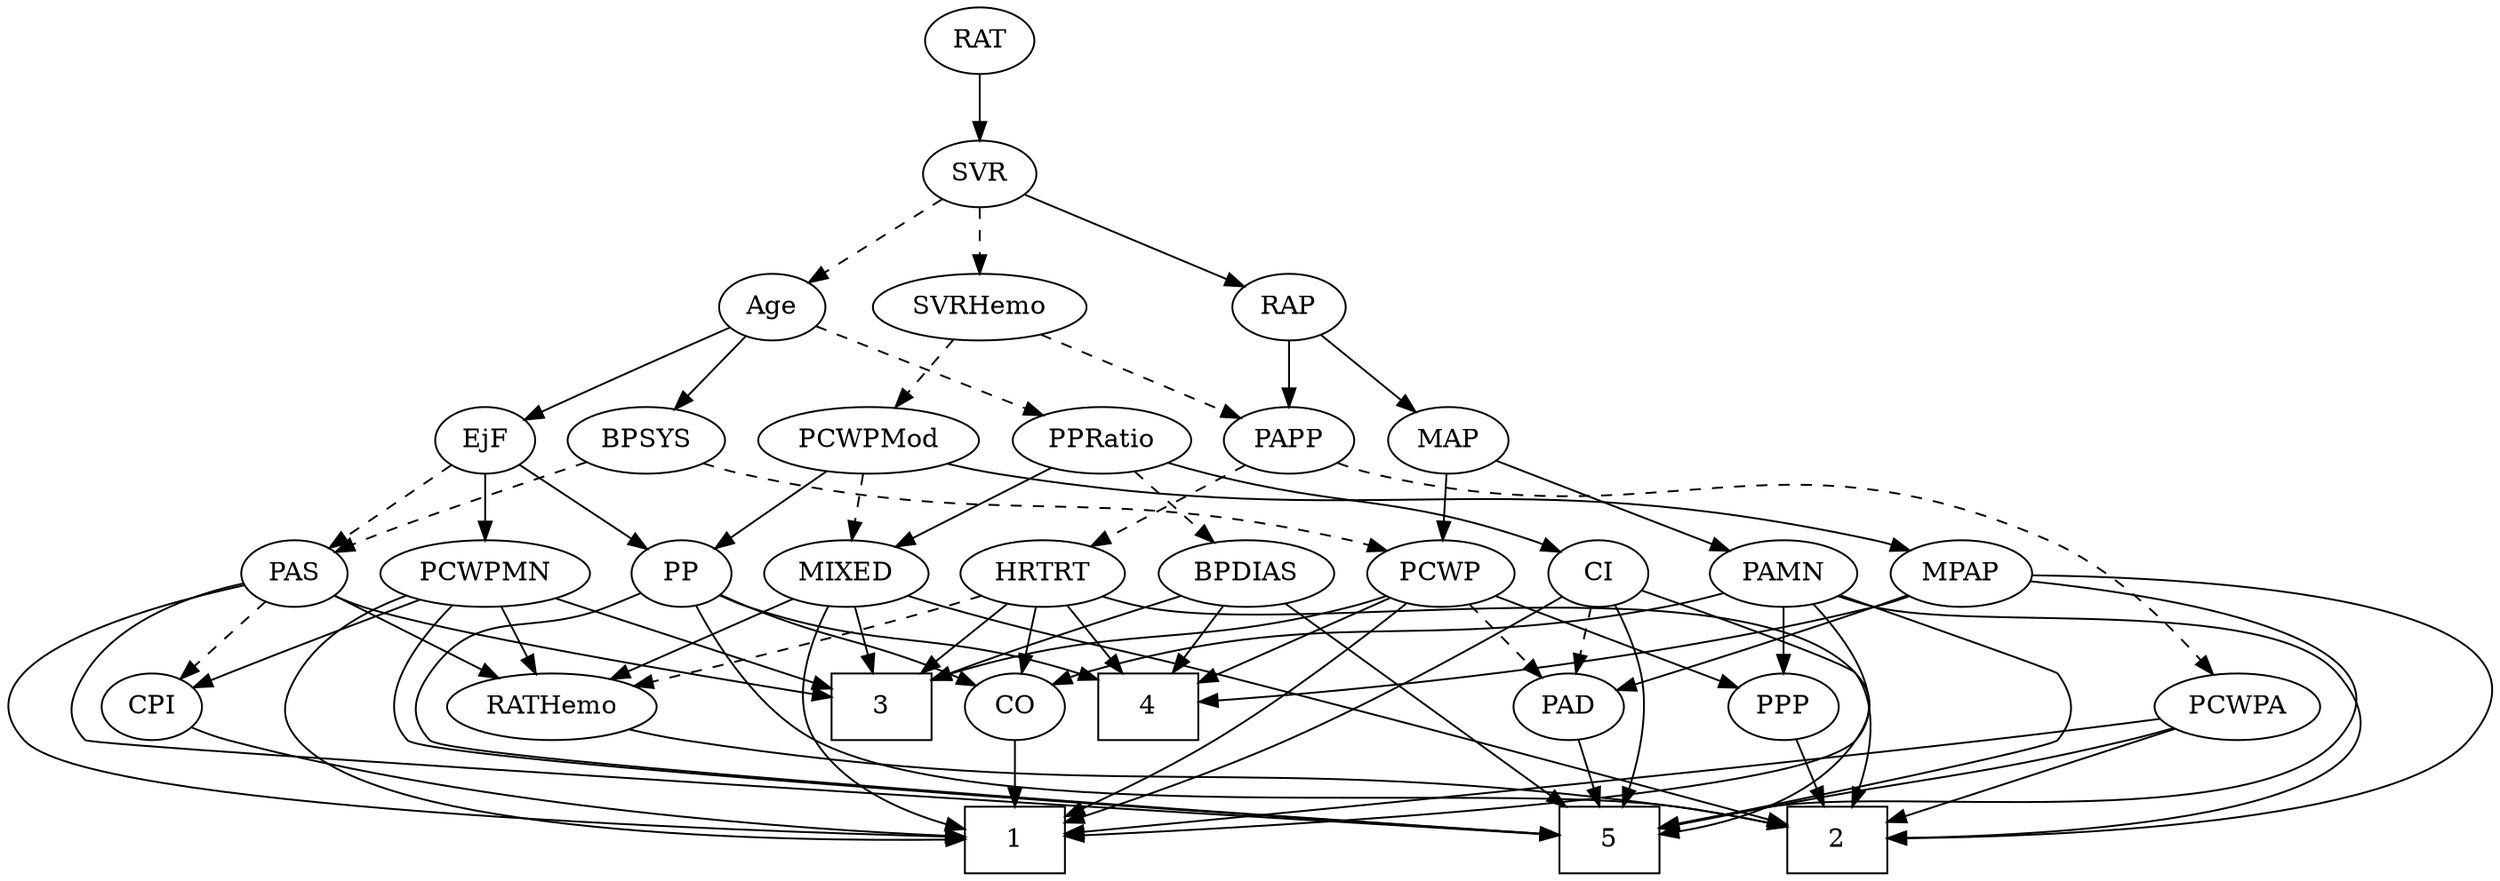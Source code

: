 strict digraph {
	graph [bb="0,0,1311.8,468"];
	node [label="\N"];
	1	[height=0.5,
		pos="528.19,18",
		shape=box,
		width=0.75];
	2	[height=0.5,
		pos="965.19,18",
		shape=box,
		width=0.75];
	3	[height=0.5,
		pos="456.19,90",
		shape=box,
		width=0.75];
	4	[height=0.5,
		pos="600.19,90",
		shape=box,
		width=0.75];
	5	[height=0.5,
		pos="846.19,18",
		shape=box,
		width=0.75];
	Age	[height=0.5,
		pos="411.19,306",
		width=0.75];
	EjF	[height=0.5,
		pos="269.19,234",
		width=0.75];
	Age -> EjF	[pos="e,290.6,245.55 389.93,294.52 365.99,282.72 326.87,263.43 299.67,250.03",
		style=solid];
	BPSYS	[height=0.5,
		pos="353.19,234",
		width=1.0471];
	Age -> BPSYS	[pos="e,366.56,251.13 398.61,289.81 391.14,280.8 381.51,269.18 373.04,258.95",
		style=solid];
	PPRatio	[height=0.5,
		pos="571.19,234",
		width=1.1013];
	Age -> PPRatio	[pos="e,543.65,247.05 433.1,295.41 459.17,284.01 503.07,264.8 534.38,251.11",
		style=dashed];
	PAS	[height=0.5,
		pos="173.19,162",
		width=0.75];
	EjF -> PAS	[pos="e,190.69,175.76 251.58,220.16 236.83,209.41 215.58,193.91 198.92,181.76",
		style=dashed];
	PCWPMN	[height=0.5,
		pos="268.19,162",
		width=1.3902];
	EjF -> PCWPMN	[pos="e,268.44,180.1 268.95,215.7 268.83,207.98 268.7,198.71 268.58,190.11",
		style=solid];
	PP	[height=0.5,
		pos="363.19,162",
		width=0.75];
	EjF -> PP	[pos="e,345.91,175.87 286.87,219.83 301.14,209.21 321.42,194.11 337.48,182.15",
		style=solid];
	RAP	[height=0.5,
		pos="660.19,306",
		width=0.77632];
	MAP	[height=0.5,
		pos="741.19,234",
		width=0.84854];
	RAP -> MAP	[pos="e,724.67,249.28 676.2,291.17 687.8,281.14 703.71,267.39 716.88,256.01",
		style=solid];
	PAPP	[height=0.5,
		pos="660.19,234",
		width=0.88464];
	RAP -> PAPP	[pos="e,660.19,252.1 660.19,287.7 660.19,279.98 660.19,270.71 660.19,262.11",
		style=solid];
	MIXED	[height=0.5,
		pos="448.19,162",
		width=1.1193];
	MIXED -> 1	[pos="e,500.99,23.922 435.44,144.87 422.36,126.21 405.8,95.095 420.19,72 435.63,47.229 466.4,33.709 491.15,26.537",
		style=solid];
	MIXED -> 2	[pos="e,937.92,26.484 478.65,150.01 484.76,147.92 491.16,145.82 497.19,144 558.28,125.53 574.5,124.33 636.19,108 742.17,79.942 867.08,\
45.878 928.01,29.199",
		style=solid];
	MIXED -> 3	[pos="e,454.24,108.1 450.17,143.7 451.05,135.98 452.11,126.71 453.09,118.11",
		style=solid];
	RATHemo	[height=0.5,
		pos="286.19,90",
		width=1.3721];
	MIXED -> RATHemo	[pos="e,316.71,104.18 420.34,148.97 394.42,137.76 355.48,120.94 326.22,108.3",
		style=solid];
	MPAP	[height=0.5,
		pos="1027.2,162",
		width=0.97491];
	MPAP -> 2	[pos="e,992.36,18.998 1062.5,161.04 1150.1,159.99 1365.5,149.65 1299.2,72 1261.4,27.756 1082,20.252 1002.8,19.119",
		style=solid];
	MPAP -> 4	[pos="e,627.54,92.609 1001,149.74 995.21,147.58 989.06,145.52 983.19,144 859.2,111.93 707.29,98.223 637.95,93.322",
		style=solid];
	MPAP -> 5	[pos="e,873.38,25.156 1061.5,158.04 1131,150.8 1278.3,128.46 1228.2,72 1183.8,21.929 995.25,46.723 929.19,36 914.12,33.554 897.63,30.296 \
883.34,27.287",
		style=solid];
	PAD	[height=0.5,
		pos="826.19,90",
		width=0.79437];
	MPAP -> PAD	[pos="e,851.05,99.025 1000.3,150.39 994.64,148.23 988.74,146.01 983.19,144 941.33,128.85 892.71,112.65 860.8,102.21",
		style=solid];
	BPSYS -> PAS	[pos="e,194.37,173.38 323.99,222.6 288.4,209.86 230.38,188.88 209.19,180 207.38,179.24 205.52,178.44 203.65,177.61",
		style=dashed];
	PCWP	[height=0.5,
		pos="741.19,162",
		width=0.97491];
	BPSYS -> PCWP	[pos="e,715.01,174.33 381.21,221.7 387.38,219.54 393.95,217.49 400.19,216 529.54,185.19 568.19,212.21 697.19,180 699.86,179.33 702.58,\
178.55 705.3,177.69",
		style=dashed];
	PAD -> 5	[pos="e,841.26,36.275 831.03,72.055 833.26,64.261 835.96,54.822 838.46,46.079",
		style=solid];
	CO	[height=0.5,
		pos="528.19,90",
		width=0.75];
	CO -> 1	[pos="e,528.19,36.104 528.19,71.697 528.19,63.983 528.19,54.712 528.19,46.112",
		style=solid];
	PAS -> 1	[pos="e,500.88,19.695 146.85,156.99 90.292,147.36 -34.231,120.08 9.1923,72 41.389,36.348 376.67,23.387 490.57,19.994",
		style=solid];
	PAS -> 3	[pos="e,428.96,94.746 193.8,150.28 198.75,147.98 204.09,145.73 209.19,144 281.57,119.51 369.83,103.81 418.83,96.273",
		style=solid];
	PAS -> 5	[pos="e,819.11,20.661 146.39,158.75 115.33,154.54 65.438,142.48 42.192,108 33.248,94.733 31.257,83.68 42.192,72 45.518,68.448 651.14,30.989 \
808.95,21.285",
		style=solid];
	PAS -> RATHemo	[pos="e,262.2,105.86 192.36,149.13 209.07,138.77 233.66,123.54 253.48,111.26",
		style=solid];
	CPI	[height=0.5,
		pos="78.192,90",
		width=0.75];
	PAS -> CPI	[pos="e,95.828,103.99 155.77,148.16 141.26,137.47 120.4,122.1 103.96,109.99",
		style=dashed];
	PAMN	[height=0.5,
		pos="938.19,162",
		width=1.011];
	PAMN -> 1	[pos="e,555.41,20.172 953.43,145.46 970.43,126.24 993.23,93.434 974.19,72 947.19,41.594 668.02,25.548 565.6,20.65",
		style=solid];
	PAMN -> 2	[pos="e,992.31,19.139 965.01,149.79 970.93,147.62 977.21,145.55 983.19,144 1036.5,130.2 1192.2,149.64 1228.2,108 1292.2,33.937 1089.2,\
21.371 1002.5,19.342",
		style=solid];
	PAMN -> 5	[pos="e,873.39,24.62 966.25,150.32 971.86,148.21 977.71,146.02 983.19,144 1027.5,127.65 1056,146.65 1083.2,108 1092.4,94.91 1093.2,84.487 \
1083.2,72 1080,68.066 949.3,40.425 883.38,26.698",
		style=solid];
	PAMN -> CO	[pos="e,548.69,102.06 906.16,153.09 892.65,149.95 876.72,146.5 862.19,144 730.71,121.41 692.38,144.96 564.19,108 562.25,107.44 560.28,\
106.79 558.32,106.07",
		style=solid];
	PPP	[height=0.5,
		pos="938.19,90",
		width=0.75];
	PAMN -> PPP	[pos="e,938.19,108.1 938.19,143.7 938.19,135.98 938.19,126.71 938.19,118.11",
		style=solid];
	RATHemo -> 2	[pos="e,938.06,25.519 322.9,77.797 331.46,75.548 340.59,73.437 349.19,72 583.38,32.884 646.92,67.893 882.19,36 897.32,33.949 913.83,30.766 \
928.11,27.707",
		style=solid];
	CPI -> 1	[pos="e,500.92,20.052 99.524,78.906 105.75,76.305 112.64,73.75 119.19,72 253.04,36.256 418.2,24.267 490.88,20.544",
		style=solid];
	RAT	[height=0.5,
		pos="512.19,450",
		width=0.75827];
	SVR	[height=0.5,
		pos="512.19,378",
		width=0.77632];
	RAT -> SVR	[pos="e,512.19,396.1 512.19,431.7 512.19,423.98 512.19,414.71 512.19,406.11",
		style=solid];
	SVR -> Age	[pos="e,429.26,319.52 493.67,364.16 478.05,353.34 455.51,337.71 437.93,325.53",
		style=dashed];
	SVR -> RAP	[pos="e,638.26,317.37 534.03,366.67 559.17,354.78 600.65,335.16 629.14,321.69",
		style=solid];
	SVRHemo	[height=0.5,
		pos="512.19,306",
		width=1.3902];
	SVR -> SVRHemo	[pos="e,512.19,324.1 512.19,359.7 512.19,351.98 512.19,342.71 512.19,334.11",
		style=dashed];
	PCWPMod	[height=0.5,
		pos="461.19,234",
		width=1.4443];
	PCWPMod -> MIXED	[pos="e,451.37,180.1 457.98,215.7 456.55,207.98 454.82,198.71 453.23,190.11",
		style=dashed];
	PCWPMod -> MPAP	[pos="e,1001.5,174.35 498.68,221.33 506.39,219.27 514.51,217.36 522.19,216 724.57,180.25 782.78,225.51 983.19,180 986.04,179.35 988.94,\
178.56 991.84,177.67",
		style=solid];
	PCWPMod -> PP	[pos="e,380.95,175.69 439.44,217.46 424.6,206.86 404.86,192.76 389.19,181.57",
		style=solid];
	PCWPA	[height=0.5,
		pos="1177.2,90",
		width=1.1555];
	PCWPA -> 1	[pos="e,555.41,21.539 1137.9,83.675 1111.7,80.182 1076.4,75.61 1045.2,72 865.76,51.252 650.81,30.544 565.61,22.501",
		style=solid];
	PCWPA -> 2	[pos="e,992.3,27.95 1145,78.369 1106.6,65.675 1042.4,44.494 1002,31.161",
		style=solid];
	PCWPA -> 5	[pos="e,873.46,24.704 1144.8,78.506 1137.1,76.198 1128.9,73.884 1121.2,72 1036.9,51.359 1014.4,52.711 929.19,36 914.21,33.061 897.73,29.71 \
883.43,26.765",
		style=solid];
	PCWPMN -> 1	[pos="e,501.17,18.522 233.26,148.98 204.1,138.16 165.94,121.86 157.19,108 148.66,94.467 146.71,84.087 157.19,72 200.21,22.397 406.01,18.065 \
491.17,18.452",
		style=solid];
	PCWPMN -> 3	[pos="e,428.97,101.14 301.8,148.49 334.87,136.17 385.23,117.42 419.37,104.71",
		style=solid];
	PCWPMN -> 5	[pos="e,818.85,20.801 247.86,145.16 225.92,126.22 196.7,94.288 217.19,72 227.28,61.027 674.7,30.414 808.67,21.478",
		style=solid];
	PCWPMN -> RATHemo	[pos="e,281.75,108.28 272.55,144.05 274.55,136.26 276.98,126.82 279.23,118.08",
		style=solid];
	PCWPMN -> CPI	[pos="e,100.67,100.56 233.08,149.08 202.77,138.66 157.88,122.89 119.19,108 116.27,106.87 113.23,105.68 110.2,104.46",
		style=solid];
	SVRHemo -> PCWPMod	[pos="e,473.55,251.96 500.11,288.41 493.97,279.99 486.39,269.58 479.55,260.2",
		style=dashed];
	SVRHemo -> PAPP	[pos="e,636.38,246.26 541.43,291.17 566.08,279.51 601.35,262.83 627.04,250.68",
		style=dashed];
	BPDIAS	[height=0.5,
		pos="646.19,162",
		width=1.1735];
	BPDIAS -> 3	[pos="e,483.57,104.31 614.21,150.2 577.61,137.82 520.02,118.23 492.91,107.97",
		style=solid];
	BPDIAS -> 4	[pos="e,611.66,108.45 635.29,144.41 629.9,136.2 623.26,126.1 617.21,116.9",
		style=solid];
	BPDIAS -> 5	[pos="e,822.05,36.139 667.22,146.07 702.14,121.28 772.35,71.427 813.69,42.075",
		style=solid];
	MAP -> PAMN	[pos="e,909.56,173.18 766.95,223.85 800.89,211.79 860.86,190.48 900.07,176.55",
		style=solid];
	MAP -> PCWP	[pos="e,741.19,180.1 741.19,215.7 741.19,207.98 741.19,198.71 741.19,190.11",
		style=solid];
	PP -> 2	[pos="e,938.05,25.447 368.69,144.14 376.5,123.22 392.96,88.306 420.19,72 508.55,19.103 780.22,50.359 882.19,36 897.31,33.871 913.82,30.673 \
928.1,27.624",
		style=solid];
	PP -> 4	[pos="e,572.94,104.65 383.8,150.29 388.75,147.99 394.09,145.74 399.19,144 467.33,120.81 491.18,131.23 563.4,107.84",
		style=solid];
	PP -> 5	[pos="e,818.94,20.837 342.02,150.6 337.18,148.34 332.04,146.02 327.19,144 283.98,125.98 255.05,146.35 228.19,108 219.01,94.895 217.37,\
83.787 228.19,72 238.08,61.223 676.71,30.538 808.89,21.521",
		style=solid];
	PP -> CO	[pos="e,506.99,101.32 384.4,150.68 389.23,148.41 394.36,146.07 399.19,144 439.92,126.53 451.46,125.47 492.19,108 494,107.22 495.86,106.41 \
497.72,105.57",
		style=solid];
	PPP -> 2	[pos="e,958.46,36.447 944.59,72.411 947.63,64.539 951.33,54.929 954.76,46.042",
		style=solid];
	PPRatio -> MIXED	[pos="e,472.25,176.69 547.48,219.5 528.63,208.77 502.04,193.65 481.12,181.74",
		style=solid];
	PPRatio -> BPDIAS	[pos="e,629.33,178.73 587.84,217.46 597.87,208.11 610.81,196.02 621.96,185.62",
		style=dashed];
	CI	[height=0.5,
		pos="826.19,162",
		width=0.75];
	PPRatio -> CI	[pos="e,804.33,172.91 600.7,221.89 606.77,219.79 613.15,217.72 619.19,216 691.81,195.36 713.15,202.55 785.19,180 788.35,179.01 791.61,\
177.87 794.84,176.67",
		style=solid];
	PCWP -> 1	[pos="e,555.38,30.103 725.8,145.81 706.16,126.95 670.58,94.513 636.19,72 613.61,57.218 586.31,43.856 564.81,34.246",
		style=solid];
	PCWP -> 3	[pos="e,483.4,104.77 714.95,149.9 709.17,147.73 703.03,145.62 697.19,144 611.12,120.06 582.32,134.9 493.11,107.81",
		style=solid];
	PCWP -> 4	[pos="e,627.49,104.55 716.95,148.97 694.89,138.01 662.01,121.69 636.75,109.15",
		style=solid];
	PCWP -> PAD	[pos="e,809.35,104.87 759.22,146.15 771.49,136.05 787.88,122.55 801.38,111.43",
		style=dashed];
	PCWP -> PPP	[pos="e,914.94,99.262 769.42,150.97 805.36,138.2 867.34,116.17 905.36,102.67",
		style=solid];
	CI -> 1	[pos="e,555.29,27.43 807.31,148.67 778.83,130.39 722.8,95.723 672.19,72 636.81,55.412 594.69,40.431 565.17,30.662",
		style=solid];
	CI -> 2	[pos="e,973.11,36.102 850.41,153.99 890.45,142.16 966.81,118.49 974.19,108 986.85,90.024 982.76,64.715 976.57,45.679",
		style=solid];
	CI -> 5	[pos="e,854.71,36.018 840.31,146.64 849.05,136.7 859.48,122.66 864.19,108 870.8,87.455 865.19,63.433 858.54,45.527",
		style=solid];
	CI -> PAD	[pos="e,826.19,108.1 826.19,143.7 826.19,135.98 826.19,126.71 826.19,118.11",
		style=dashed];
	PAPP -> PCWPA	[pos="e,1163.7,107.2 684.07,221.71 689.59,219.5 695.51,217.42 701.19,216 861.48,175.92 918.87,243.99 1071.2,180 1105.6,165.56 1137.2,135.92 \
1156.8,114.82",
		style=dashed];
	HRTRT	[height=0.5,
		pos="546.19,162",
		width=1.1013];
	PAPP -> HRTRT	[pos="e,568.92,176.96 639.28,220.16 622,209.55 597.21,194.32 577.55,182.25",
		style=dashed];
	HRTRT -> 3	[pos="e,478.1,108.04 527.11,146.15 515.23,136.92 499.69,124.83 486.19,114.33",
		style=solid];
	HRTRT -> 4	[pos="e,586.98,108.12 558.72,144.76 565.27,136.27 573.44,125.68 580.79,116.15",
		style=solid];
	HRTRT -> 5	[pos="e,873.21,21.573 575.14,149.68 581.66,147.49 588.59,145.44 595.19,144 677.86,126.01 917.27,170.59 974.19,108 984.96,96.163 983.08,\
85.303 974.19,72 954.11,41.947 913.49,28.914 883.38,23.275",
		style=solid];
	HRTRT -> CO	[pos="e,532.51,107.79 541.83,144.05 539.8,136.14 537.33,126.54 535.05,117.69",
		style=solid];
	HRTRT -> RATHemo	[pos="e,327.33,100.2 516.27,150.15 510,148.01 503.4,145.85 497.19,144 443.08,127.85 380.2,112.49 337.26,102.5",
		style=dashed];
}

